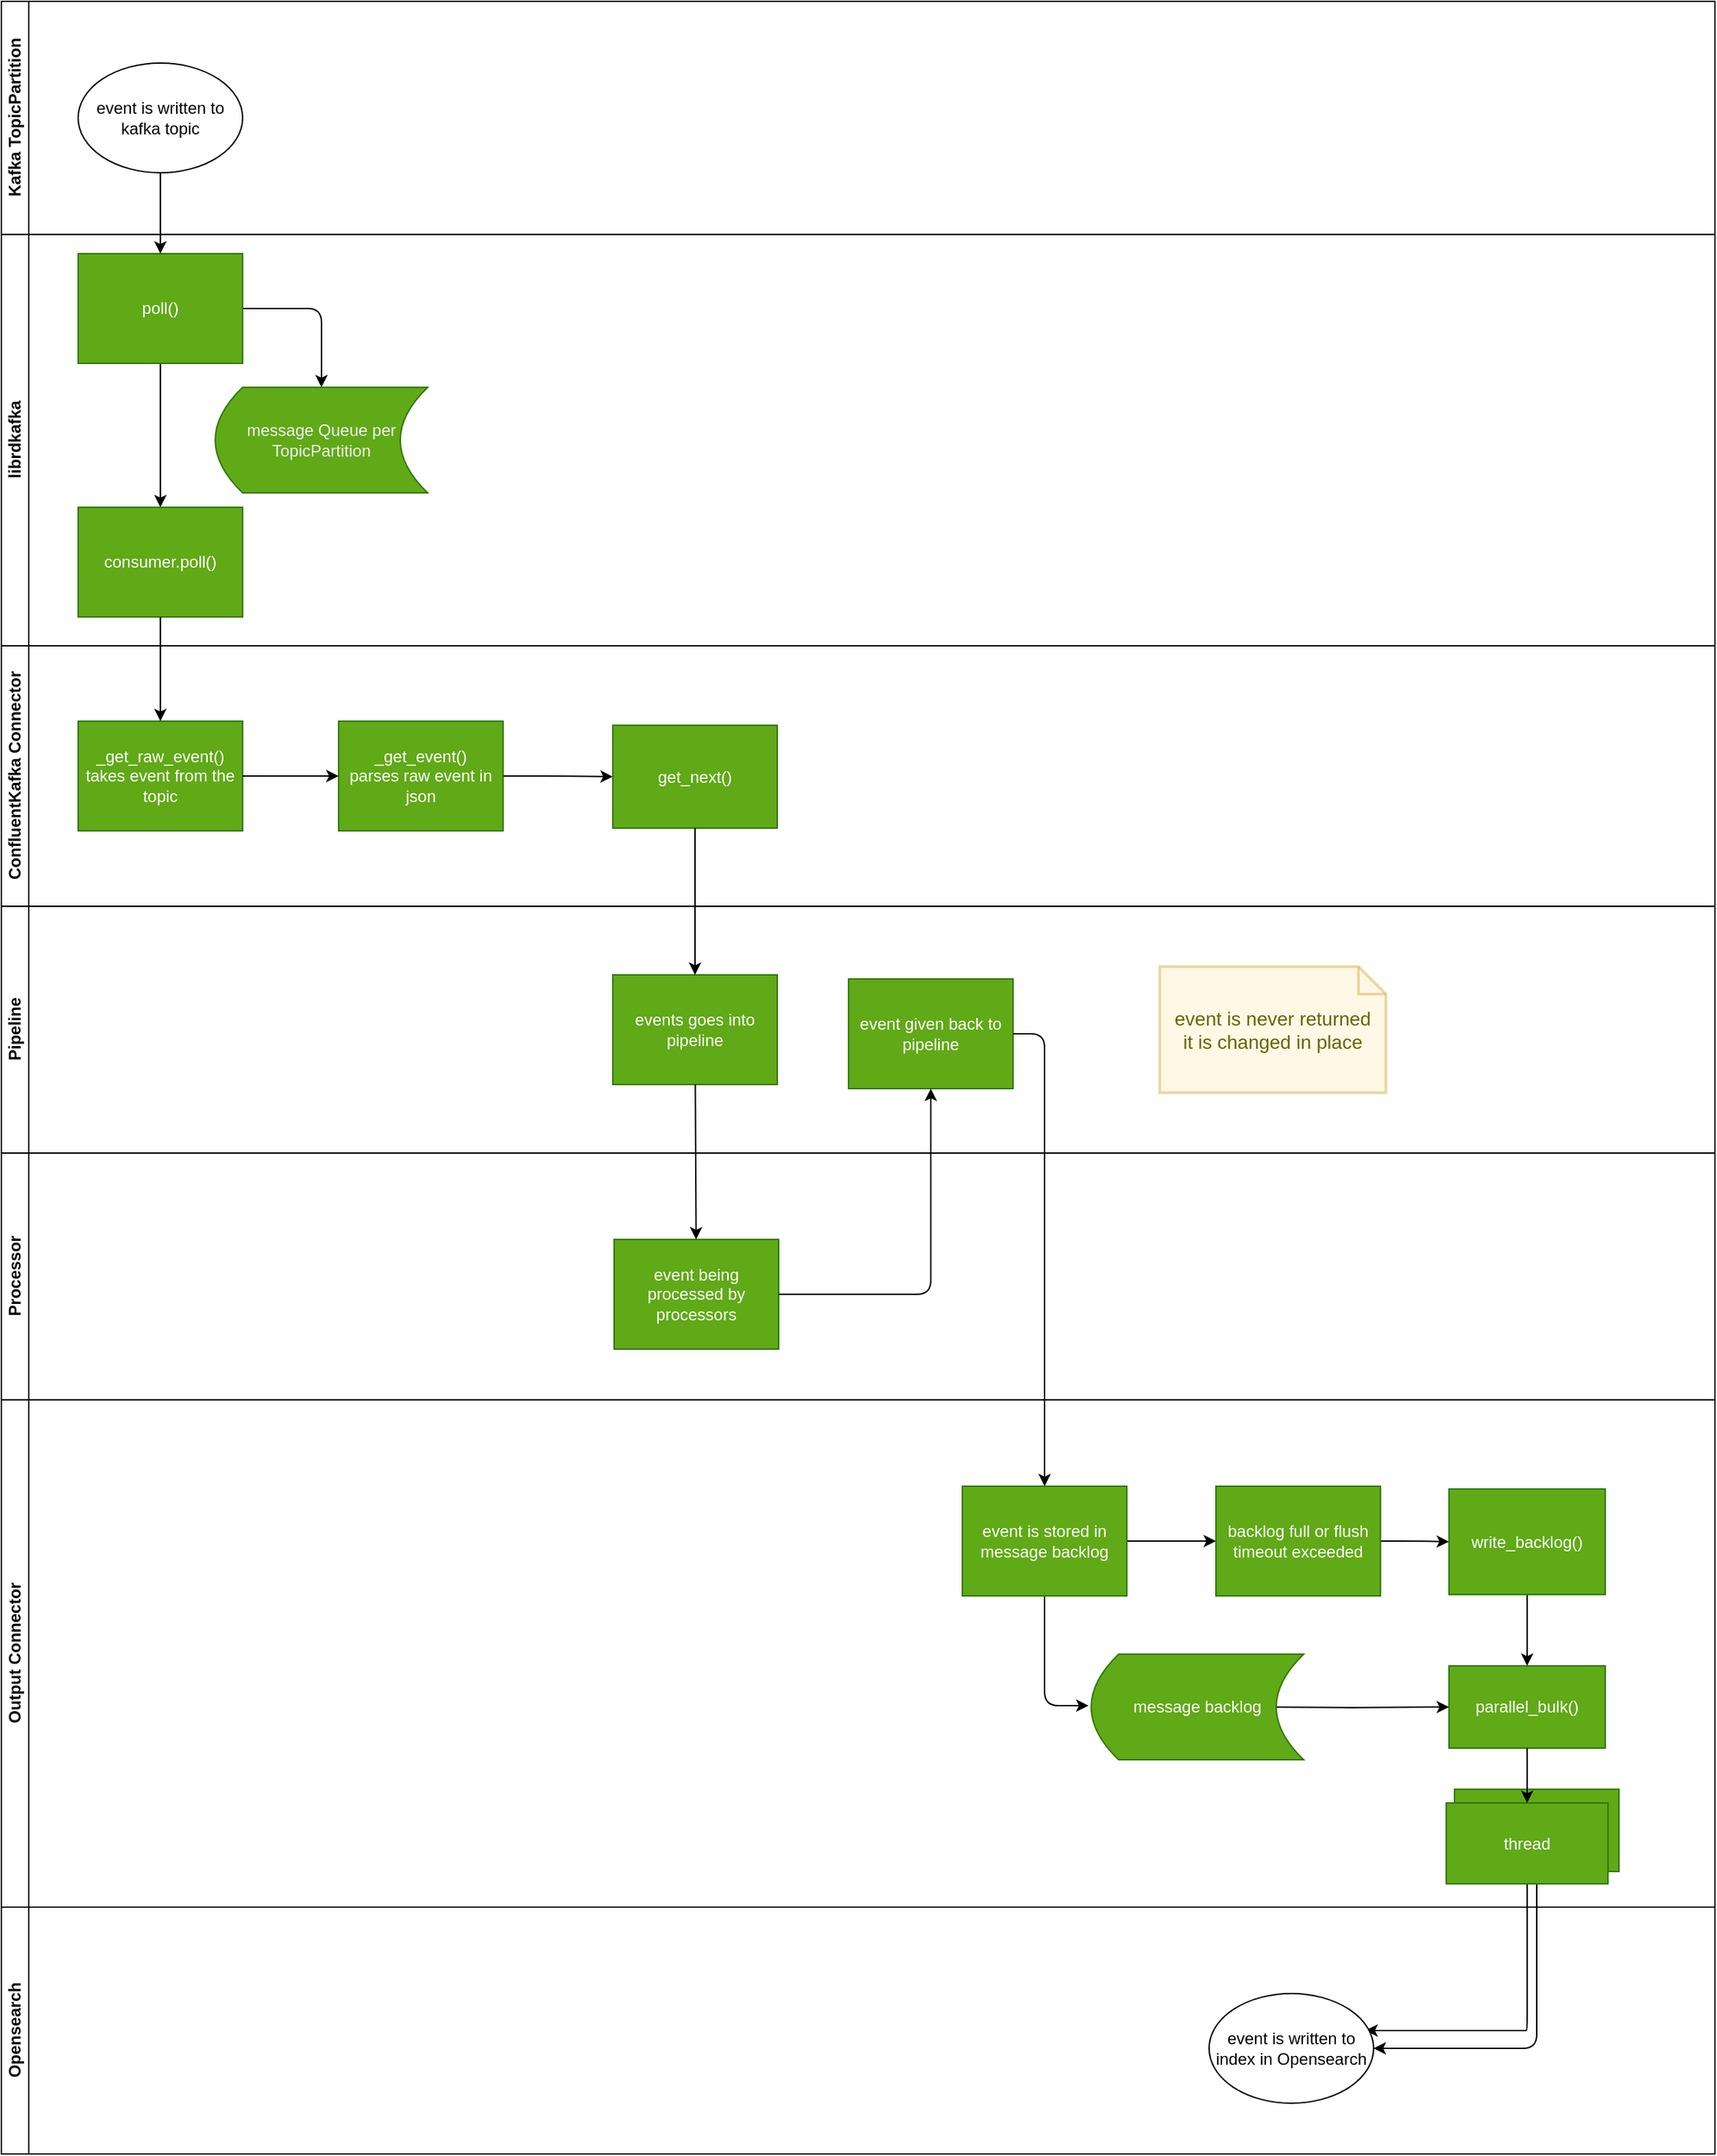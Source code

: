 <mxfile>
    <diagram id="CprJfZTJ5oxMJRHnkWTq" name="Page-1">
        <mxGraphModel dx="924" dy="341" grid="1" gridSize="10" guides="1" tooltips="1" connect="1" arrows="1" fold="1" page="1" pageScale="1" pageWidth="850" pageHeight="1100" math="0" shadow="0">
            <root>
                <mxCell id="0"/>
                <mxCell id="1" parent="0"/>
                <mxCell id="24" value="" style="swimlane;html=1;childLayout=stackLayout;resizeParent=1;resizeParentMax=0;horizontal=1;startSize=0;horizontalStack=0;whiteSpace=wrap;" parent="1" vertex="1">
                    <mxGeometry x="25" y="30" width="1250" height="1570" as="geometry"/>
                </mxCell>
                <mxCell id="73" style="edgeStyle=orthogonalEdgeStyle;html=1;entryX=1;entryY=0.5;entryDx=0;entryDy=0;exitX=0.5;exitY=1;exitDx=0;exitDy=0;" edge="1" parent="24" source="69" target="53">
                    <mxGeometry relative="1" as="geometry"/>
                </mxCell>
                <mxCell id="74" style="edgeStyle=orthogonalEdgeStyle;html=1;exitX=0.5;exitY=1;exitDx=0;exitDy=0;" edge="1" parent="24" source="71">
                    <mxGeometry relative="1" as="geometry">
                        <mxPoint x="995" y="1480" as="targetPoint"/>
                        <Array as="points">
                            <mxPoint x="1112" y="1480"/>
                            <mxPoint x="1000" y="1480"/>
                        </Array>
                    </mxGeometry>
                </mxCell>
                <mxCell id="25" value="Kafka TopicPartition" style="swimlane;html=1;startSize=20;horizontal=0;" parent="24" vertex="1">
                    <mxGeometry width="1250" height="170" as="geometry"/>
                </mxCell>
                <mxCell id="56" value="&lt;font style=&quot;background-color: rgb(255, 255, 255);&quot; color=&quot;#000000&quot;&gt;event is written to kafka topic&lt;/font&gt;" style="ellipse;whiteSpace=wrap;html=1;" parent="25" vertex="1">
                    <mxGeometry x="56" y="45" width="120" height="80" as="geometry"/>
                </mxCell>
                <mxCell id="34" value="librdkafka" style="swimlane;html=1;startSize=20;horizontal=0;" parent="24" vertex="1">
                    <mxGeometry y="170" width="1250" height="300" as="geometry"/>
                </mxCell>
                <mxCell id="40" value="" style="edgeStyle=none;html=1;" parent="34" source="35" target="39" edge="1">
                    <mxGeometry relative="1" as="geometry"/>
                </mxCell>
                <mxCell id="42" style="edgeStyle=orthogonalEdgeStyle;html=1;entryX=0.5;entryY=0;entryDx=0;entryDy=0;exitX=1;exitY=0.5;exitDx=0;exitDy=0;" parent="34" source="35" target="78" edge="1">
                    <mxGeometry relative="1" as="geometry">
                        <mxPoint x="233.0" y="107" as="targetPoint"/>
                        <Array as="points">
                            <mxPoint x="234" y="54"/>
                        </Array>
                    </mxGeometry>
                </mxCell>
                <mxCell id="35" value="poll()" style="rounded=0;whiteSpace=wrap;html=1;fillColor=#60a917;fontColor=#ffffff;strokeColor=#2D7600;" parent="34" vertex="1">
                    <mxGeometry x="56" y="14" width="120" height="80" as="geometry"/>
                </mxCell>
                <mxCell id="39" value="consumer.poll()" style="rounded=0;whiteSpace=wrap;html=1;fillColor=#60a917;fontColor=#ffffff;strokeColor=#2D7600;" parent="34" vertex="1">
                    <mxGeometry x="56" y="199" width="120" height="80" as="geometry"/>
                </mxCell>
                <mxCell id="78" value="&lt;span style=&quot;color: rgb(240, 240, 240);&quot;&gt;message Queue per TopicPartition&lt;/span&gt;" style="shape=dataStorage;whiteSpace=wrap;html=1;fixedSize=1;fillColor=#60a917;fontColor=#ffffff;strokeColor=#2D7600;align=center;" vertex="1" parent="34">
                    <mxGeometry x="156" y="111.5" width="155" height="77" as="geometry"/>
                </mxCell>
                <mxCell id="26" value="ConfluentKafka Connector" style="swimlane;html=1;startSize=20;horizontal=0;" parent="24" vertex="1">
                    <mxGeometry y="470" width="1250" height="190" as="geometry"/>
                </mxCell>
                <mxCell id="3" value="_get_raw_event()&lt;br&gt;takes event from the topic" style="rounded=0;whiteSpace=wrap;html=1;fillColor=#60a917;fontColor=#ffffff;strokeColor=#2D7600;" parent="26" vertex="1">
                    <mxGeometry x="56" y="55" width="120" height="80" as="geometry"/>
                </mxCell>
                <mxCell id="45" value="" style="edgeStyle=orthogonalEdgeStyle;html=1;" parent="26" source="5" target="44" edge="1">
                    <mxGeometry relative="1" as="geometry"/>
                </mxCell>
                <mxCell id="5" value="_get_event()&lt;br&gt;parses raw event in json" style="rounded=0;whiteSpace=wrap;html=1;fillColor=#60a917;fontColor=#ffffff;strokeColor=#2D7600;" parent="26" vertex="1">
                    <mxGeometry x="246" y="55" width="120" height="80" as="geometry"/>
                </mxCell>
                <mxCell id="6" value="" style="edgeStyle=none;html=1;" parent="26" source="3" target="5" edge="1">
                    <mxGeometry relative="1" as="geometry"/>
                </mxCell>
                <mxCell id="44" value="get_next()" style="rounded=0;whiteSpace=wrap;html=1;fillColor=#60a917;fontColor=#ffffff;strokeColor=#2D7600;" parent="26" vertex="1">
                    <mxGeometry x="446" y="58" width="120" height="75" as="geometry"/>
                </mxCell>
                <mxCell id="27" value="Pipeline" style="swimlane;html=1;startSize=20;horizontal=0;" parent="24" vertex="1">
                    <mxGeometry y="660" width="1250" height="180" as="geometry"/>
                </mxCell>
                <mxCell id="7" value="events goes into pipeline" style="rounded=0;whiteSpace=wrap;html=1;fillColor=#60a917;fontColor=#ffffff;strokeColor=#2D7600;" parent="27" vertex="1">
                    <mxGeometry x="446" y="50" width="120" height="80" as="geometry"/>
                </mxCell>
                <mxCell id="11" value="event given back to pipeline" style="rounded=0;whiteSpace=wrap;html=1;fillColor=#60a917;fontColor=#ffffff;strokeColor=#2D7600;" parent="27" vertex="1">
                    <mxGeometry x="618" y="53" width="120" height="80" as="geometry"/>
                </mxCell>
                <mxCell id="75" value="event is never returned&lt;br&gt;it is changed in place" style="shape=note;strokeWidth=2;fontSize=14;size=20;whiteSpace=wrap;html=1;fillColor=#fff2cc;strokeColor=#d6b656;fontColor=#666600;opacity=50;" vertex="1" parent="27">
                    <mxGeometry x="845" y="44" width="165" height="92" as="geometry"/>
                </mxCell>
                <mxCell id="28" value="Processor" style="swimlane;html=1;startSize=20;horizontal=0;" parent="24" vertex="1">
                    <mxGeometry y="840" width="1250" height="180" as="geometry"/>
                </mxCell>
                <mxCell id="9" value="event being processed by processors" style="rounded=0;whiteSpace=wrap;html=1;fillColor=#60a917;fontColor=#ffffff;strokeColor=#2D7600;" parent="28" vertex="1">
                    <mxGeometry x="447" y="63" width="120" height="80" as="geometry"/>
                </mxCell>
                <mxCell id="29" value="Output Connector" style="swimlane;html=1;startSize=20;horizontal=0;" parent="24" vertex="1">
                    <mxGeometry y="1020" width="1250" height="370" as="geometry"/>
                </mxCell>
                <mxCell id="59" style="edgeStyle=orthogonalEdgeStyle;html=1;entryX=0;entryY=0.5;entryDx=0;entryDy=0;" edge="1" parent="29" source="13">
                    <mxGeometry relative="1" as="geometry">
                        <mxPoint x="793" y="223" as="targetPoint"/>
                        <Array as="points">
                            <mxPoint x="761" y="223"/>
                        </Array>
                    </mxGeometry>
                </mxCell>
                <mxCell id="62" value="" style="edgeStyle=orthogonalEdgeStyle;html=1;" edge="1" parent="29" source="13" target="30">
                    <mxGeometry relative="1" as="geometry"/>
                </mxCell>
                <mxCell id="13" value="event is stored in message backlog" style="rounded=0;whiteSpace=wrap;html=1;fillColor=#60a917;fontColor=#ffffff;strokeColor=#2D7600;" parent="29" vertex="1">
                    <mxGeometry x="701" y="63" width="120" height="80" as="geometry"/>
                </mxCell>
                <mxCell id="66" value="" style="edgeStyle=orthogonalEdgeStyle;html=1;" edge="1" parent="29" source="30" target="61">
                    <mxGeometry relative="1" as="geometry"/>
                </mxCell>
                <mxCell id="30" value="backlog full or flush timeout exceeded" style="rounded=0;whiteSpace=wrap;html=1;fillColor=#60a917;fontColor=#ffffff;strokeColor=#2D7600;" parent="29" vertex="1">
                    <mxGeometry x="886" y="63" width="120" height="80" as="geometry"/>
                </mxCell>
                <mxCell id="65" value="" style="edgeStyle=orthogonalEdgeStyle;html=1;" edge="1" parent="29" source="61" target="63">
                    <mxGeometry relative="1" as="geometry"/>
                </mxCell>
                <mxCell id="61" value="write_backlog()" style="rounded=0;whiteSpace=wrap;html=1;fillColor=#60a917;fontColor=#ffffff;strokeColor=#2D7600;" vertex="1" parent="29">
                    <mxGeometry x="1056" y="65" width="114" height="77" as="geometry"/>
                </mxCell>
                <mxCell id="63" value="parallel_bulk()" style="rounded=0;whiteSpace=wrap;html=1;fillColor=#60a917;fontColor=#ffffff;strokeColor=#2D7600;" vertex="1" parent="29">
                    <mxGeometry x="1056" y="194" width="114" height="60" as="geometry"/>
                </mxCell>
                <mxCell id="69" value="" style="rounded=0;whiteSpace=wrap;html=1;fillColor=#60a917;fontColor=#ffffff;strokeColor=#2D7600;" vertex="1" parent="29">
                    <mxGeometry x="1060" y="284" width="120" height="60" as="geometry"/>
                </mxCell>
                <mxCell id="71" value="thread" style="rounded=0;whiteSpace=wrap;html=1;fillColor=#60a917;fontColor=#ffffff;strokeColor=#2D7600;" vertex="1" parent="29">
                    <mxGeometry x="1054" y="294" width="118" height="59" as="geometry"/>
                </mxCell>
                <mxCell id="72" value="" style="edgeStyle=orthogonalEdgeStyle;html=1;" edge="1" parent="29" source="63" target="71">
                    <mxGeometry relative="1" as="geometry"/>
                </mxCell>
                <mxCell id="77" style="edgeStyle=orthogonalEdgeStyle;html=1;entryX=0;entryY=0.5;entryDx=0;entryDy=0;" edge="1" parent="29" target="63">
                    <mxGeometry relative="1" as="geometry">
                        <mxPoint x="915" y="224" as="sourcePoint"/>
                    </mxGeometry>
                </mxCell>
                <mxCell id="76" value="message backlog" style="shape=dataStorage;whiteSpace=wrap;html=1;fixedSize=1;fillColor=#60a917;fontColor=#ffffff;strokeColor=#2D7600;" vertex="1" parent="29">
                    <mxGeometry x="795" y="185.5" width="155" height="77" as="geometry"/>
                </mxCell>
                <mxCell id="48" value="Opensearch" style="swimlane;html=1;startSize=20;horizontal=0;" parent="24" vertex="1">
                    <mxGeometry y="1390" width="1250" height="180" as="geometry"/>
                </mxCell>
                <mxCell id="53" value="event is written to index in Opensearch" style="ellipse;whiteSpace=wrap;html=1;" parent="48" vertex="1">
                    <mxGeometry x="881" y="63" width="120" height="80" as="geometry"/>
                </mxCell>
                <mxCell id="8" value="" style="edgeStyle=orthogonalEdgeStyle;html=1;exitX=0.5;exitY=1;exitDx=0;exitDy=0;" parent="24" source="44" target="7" edge="1">
                    <mxGeometry relative="1" as="geometry"/>
                </mxCell>
                <mxCell id="10" value="" style="edgeStyle=none;html=1;" parent="24" source="7" target="9" edge="1">
                    <mxGeometry relative="1" as="geometry"/>
                </mxCell>
                <mxCell id="12" value="" style="edgeStyle=orthogonalEdgeStyle;html=1;" parent="24" source="9" target="11" edge="1">
                    <mxGeometry relative="1" as="geometry"/>
                </mxCell>
                <mxCell id="14" value="" style="edgeStyle=orthogonalEdgeStyle;html=1;entryX=0.5;entryY=0;entryDx=0;entryDy=0;exitX=1;exitY=0.5;exitDx=0;exitDy=0;" parent="24" source="11" target="13" edge="1">
                    <mxGeometry relative="1" as="geometry">
                        <Array as="points">
                            <mxPoint x="761" y="753"/>
                        </Array>
                    </mxGeometry>
                </mxCell>
                <mxCell id="38" value="" style="edgeStyle=none;html=1;" parent="24" source="56" target="35" edge="1">
                    <mxGeometry relative="1" as="geometry">
                        <mxPoint x="116" y="145" as="sourcePoint"/>
                        <Array as="points">
                            <mxPoint x="116" y="174"/>
                        </Array>
                    </mxGeometry>
                </mxCell>
                <mxCell id="43" value="" style="edgeStyle=orthogonalEdgeStyle;html=1;" parent="24" source="39" target="3" edge="1">
                    <mxGeometry relative="1" as="geometry"/>
                </mxCell>
            </root>
        </mxGraphModel>
    </diagram>
</mxfile>